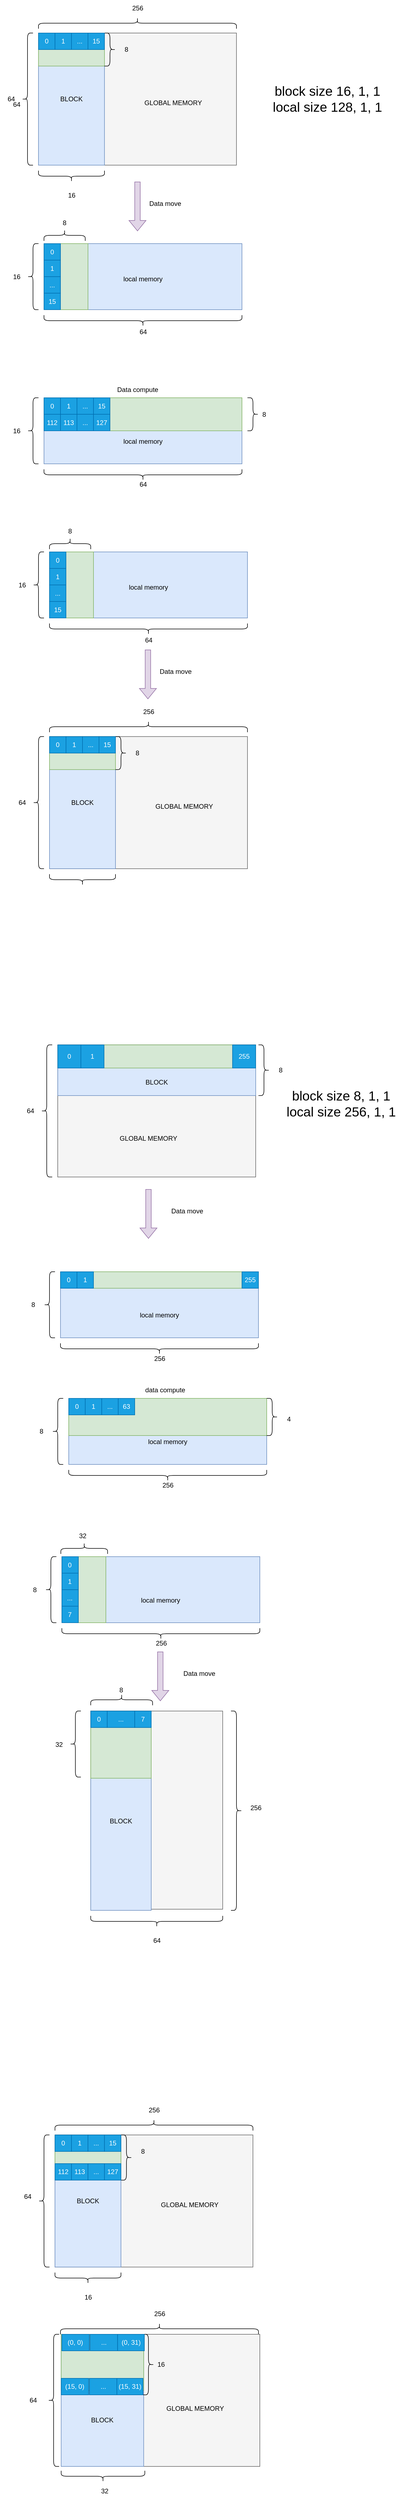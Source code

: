 <mxfile version="20.8.1" type="github">
  <diagram id="Xf12b8SdXyQNb245szq8" name="第 1 页">
    <mxGraphModel dx="1434" dy="756" grid="1" gridSize="10" guides="1" tooltips="1" connect="1" arrows="1" fold="1" page="1" pageScale="1" pageWidth="827" pageHeight="1169" math="0" shadow="0">
      <root>
        <mxCell id="0" />
        <mxCell id="1" parent="0" />
        <mxCell id="jtQzRMaDftlGJO5F2BXJ-44" value="" style="shape=curlyBracket;whiteSpace=wrap;html=1;rounded=1;labelPosition=left;verticalLabelPosition=middle;align=right;verticalAlign=middle;" parent="1" vertex="1">
          <mxGeometry x="50" y="80" width="20" height="240" as="geometry" />
        </mxCell>
        <mxCell id="jtQzRMaDftlGJO5F2BXJ-45" value="64" style="text;html=1;align=center;verticalAlign=middle;resizable=0;points=[];autosize=1;strokeColor=none;fillColor=none;" parent="1" vertex="1">
          <mxGeometry x="10" y="185" width="40" height="30" as="geometry" />
        </mxCell>
        <mxCell id="jtQzRMaDftlGJO5F2BXJ-46" value="" style="shape=curlyBracket;whiteSpace=wrap;html=1;rounded=1;flipH=1;labelPosition=right;verticalLabelPosition=middle;align=left;verticalAlign=middle;rotation=-90;" parent="1" vertex="1">
          <mxGeometry x="249.98" y="-117.91" width="20" height="360" as="geometry" />
        </mxCell>
        <mxCell id="jtQzRMaDftlGJO5F2BXJ-47" value="256" style="text;html=1;align=center;verticalAlign=middle;resizable=0;points=[];autosize=1;strokeColor=none;fillColor=none;" parent="1" vertex="1">
          <mxGeometry x="239.98" y="20" width="40" height="30" as="geometry" />
        </mxCell>
        <mxCell id="jtQzRMaDftlGJO5F2BXJ-48" value="" style="rounded=0;whiteSpace=wrap;html=1;fillStyle=auto;fillColor=#f5f5f5;fontColor=#333333;strokeColor=#666666;" parent="1" vertex="1">
          <mxGeometry x="79.98" y="80" width="360" height="240" as="geometry" />
        </mxCell>
        <mxCell id="jtQzRMaDftlGJO5F2BXJ-50" value="BLOCK" style="rounded=0;whiteSpace=wrap;html=1;fillStyle=auto;fillColor=#dae8fc;strokeColor=#6c8ebf;" parent="1" vertex="1">
          <mxGeometry x="79.98" y="80" width="120" height="240" as="geometry" />
        </mxCell>
        <mxCell id="jtQzRMaDftlGJO5F2BXJ-51" value="" style="shape=curlyBracket;whiteSpace=wrap;html=1;rounded=1;labelPosition=left;verticalLabelPosition=middle;align=right;verticalAlign=middle;fillStyle=auto;rotation=-90;" parent="1" vertex="1">
          <mxGeometry x="129.98" y="280" width="20" height="120" as="geometry" />
        </mxCell>
        <mxCell id="jtQzRMaDftlGJO5F2BXJ-52" value="16" style="text;html=1;align=center;verticalAlign=middle;resizable=0;points=[];autosize=1;strokeColor=none;fillColor=none;fillStyle=auto;" parent="1" vertex="1">
          <mxGeometry x="119.98" y="360" width="40" height="30" as="geometry" />
        </mxCell>
        <mxCell id="jtQzRMaDftlGJO5F2BXJ-53" value="" style="rounded=0;whiteSpace=wrap;html=1;fillStyle=auto;fillColor=#d5e8d4;strokeColor=#82b366;" parent="1" vertex="1">
          <mxGeometry x="79.98" y="80" width="120" height="60" as="geometry" />
        </mxCell>
        <mxCell id="jtQzRMaDftlGJO5F2BXJ-54" value="" style="shape=curlyBracket;whiteSpace=wrap;html=1;rounded=1;flipH=1;labelPosition=right;verticalLabelPosition=middle;align=left;verticalAlign=middle;fillStyle=auto;" parent="1" vertex="1">
          <mxGeometry x="199.98" y="80" width="20" height="60" as="geometry" />
        </mxCell>
        <mxCell id="jtQzRMaDftlGJO5F2BXJ-124" value="0" style="rounded=0;whiteSpace=wrap;html=1;fillStyle=auto;fillColor=#1ba1e2;fontColor=#ffffff;strokeColor=#006EAF;" parent="1" vertex="1">
          <mxGeometry x="79.98" y="80" width="30" height="30" as="geometry" />
        </mxCell>
        <mxCell id="jtQzRMaDftlGJO5F2BXJ-125" value="1" style="rounded=0;whiteSpace=wrap;html=1;fillStyle=auto;fillColor=#1ba1e2;fontColor=#ffffff;strokeColor=#006EAF;" parent="1" vertex="1">
          <mxGeometry x="109.98" y="80" width="30" height="30" as="geometry" />
        </mxCell>
        <mxCell id="jtQzRMaDftlGJO5F2BXJ-126" value="..." style="rounded=0;whiteSpace=wrap;html=1;fillStyle=auto;fillColor=#1ba1e2;fontColor=#ffffff;strokeColor=#006EAF;" parent="1" vertex="1">
          <mxGeometry x="139.98" y="80" width="30" height="30" as="geometry" />
        </mxCell>
        <mxCell id="jtQzRMaDftlGJO5F2BXJ-127" value="15" style="rounded=0;whiteSpace=wrap;html=1;fillStyle=auto;fillColor=#1ba1e2;fontColor=#ffffff;strokeColor=#006EAF;" parent="1" vertex="1">
          <mxGeometry x="169.98" y="80" width="30" height="30" as="geometry" />
        </mxCell>
        <mxCell id="jtQzRMaDftlGJO5F2BXJ-128" value="8" style="text;html=1;strokeColor=none;fillColor=none;align=center;verticalAlign=middle;whiteSpace=wrap;rounded=0;fillStyle=auto;" parent="1" vertex="1">
          <mxGeometry x="209.98" y="95" width="60" height="30" as="geometry" />
        </mxCell>
        <mxCell id="jtQzRMaDftlGJO5F2BXJ-130" value="GLOBAL MEMORY" style="text;html=1;strokeColor=none;fillColor=none;align=center;verticalAlign=middle;whiteSpace=wrap;rounded=0;fillStyle=auto;" parent="1" vertex="1">
          <mxGeometry x="269.98" y="172.09" width="110" height="70" as="geometry" />
        </mxCell>
        <mxCell id="jtQzRMaDftlGJO5F2BXJ-131" value="&lt;font style=&quot;font-size: 24px;&quot;&gt;block size 16, 1, 1&lt;br&gt;local size 128, 1, 1&lt;/font&gt;" style="text;html=1;align=center;verticalAlign=middle;resizable=0;points=[];autosize=1;strokeColor=none;fillColor=none;" parent="1" vertex="1">
          <mxGeometry x="495" y="165" width="220" height="70" as="geometry" />
        </mxCell>
        <mxCell id="jtQzRMaDftlGJO5F2BXJ-132" value="&lt;font style=&quot;font-size: 12px;&quot;&gt;local memory&lt;/font&gt;" style="rounded=0;whiteSpace=wrap;html=1;fillStyle=auto;fontSize=24;fillColor=#dae8fc;strokeColor=#6c8ebf;" parent="1" vertex="1">
          <mxGeometry x="89.98" y="462.5" width="360.02" height="120" as="geometry" />
        </mxCell>
        <mxCell id="jtQzRMaDftlGJO5F2BXJ-133" value="" style="shape=curlyBracket;whiteSpace=wrap;html=1;rounded=1;labelPosition=left;verticalLabelPosition=middle;align=right;verticalAlign=middle;rotation=-90;" parent="1" vertex="1">
          <mxGeometry x="259.98" y="422.5" width="20" height="360" as="geometry" />
        </mxCell>
        <mxCell id="jtQzRMaDftlGJO5F2BXJ-134" value="64" style="text;html=1;align=center;verticalAlign=middle;resizable=0;points=[];autosize=1;strokeColor=none;fillColor=none;fontSize=12;" parent="1" vertex="1">
          <mxGeometry x="250" y="607.5" width="40" height="30" as="geometry" />
        </mxCell>
        <mxCell id="jtQzRMaDftlGJO5F2BXJ-135" value="" style="shape=curlyBracket;whiteSpace=wrap;html=1;rounded=1;labelPosition=left;verticalLabelPosition=middle;align=right;verticalAlign=middle;fillStyle=auto;fontSize=12;" parent="1" vertex="1">
          <mxGeometry x="60" y="462.5" width="20" height="120" as="geometry" />
        </mxCell>
        <mxCell id="jtQzRMaDftlGJO5F2BXJ-136" value="16" style="text;html=1;align=center;verticalAlign=middle;resizable=0;points=[];autosize=1;strokeColor=none;fillColor=none;fontSize=12;" parent="1" vertex="1">
          <mxGeometry x="20" y="507.5" width="40" height="30" as="geometry" />
        </mxCell>
        <mxCell id="jtQzRMaDftlGJO5F2BXJ-138" value="" style="rounded=0;whiteSpace=wrap;html=1;fillStyle=auto;fontSize=12;fillColor=#d5e8d4;strokeColor=#82b366;" parent="1" vertex="1">
          <mxGeometry x="89.98" y="462.5" width="80.02" height="120" as="geometry" />
        </mxCell>
        <mxCell id="jtQzRMaDftlGJO5F2BXJ-139" value="" style="shape=curlyBracket;whiteSpace=wrap;html=1;rounded=1;flipH=1;labelPosition=right;verticalLabelPosition=middle;align=left;verticalAlign=middle;fillStyle=auto;fontSize=12;rotation=-90;" parent="1" vertex="1">
          <mxGeometry x="117.48" y="410" width="20" height="75" as="geometry" />
        </mxCell>
        <mxCell id="jtQzRMaDftlGJO5F2BXJ-140" value="8" style="text;html=1;align=center;verticalAlign=middle;resizable=0;points=[];autosize=1;strokeColor=none;fillColor=none;fontSize=12;" parent="1" vertex="1">
          <mxGeometry x="112.48" y="410" width="30" height="30" as="geometry" />
        </mxCell>
        <mxCell id="jtQzRMaDftlGJO5F2BXJ-141" value="" style="shape=flexArrow;endArrow=classic;html=1;rounded=0;fontSize=12;fillColor=#e1d5e7;strokeColor=#9673a6;" parent="1" edge="1">
          <mxGeometry width="50" height="50" relative="1" as="geometry">
            <mxPoint x="260" y="350" as="sourcePoint" />
            <mxPoint x="260" y="440" as="targetPoint" />
          </mxGeometry>
        </mxCell>
        <mxCell id="jtQzRMaDftlGJO5F2BXJ-142" value="Data move" style="edgeLabel;html=1;align=center;verticalAlign=middle;resizable=0;points=[];fontSize=12;" parent="jtQzRMaDftlGJO5F2BXJ-141" vertex="1" connectable="0">
          <mxGeometry x="-0.407" y="-1" relative="1" as="geometry">
            <mxPoint x="51" y="13" as="offset" />
          </mxGeometry>
        </mxCell>
        <mxCell id="jtQzRMaDftlGJO5F2BXJ-143" value="0" style="rounded=0;whiteSpace=wrap;html=1;fillStyle=auto;fillColor=#1ba1e2;fontColor=#ffffff;strokeColor=#006EAF;" parent="1" vertex="1">
          <mxGeometry x="89.98" y="462.5" width="30" height="30" as="geometry" />
        </mxCell>
        <mxCell id="jtQzRMaDftlGJO5F2BXJ-144" value="1" style="rounded=0;whiteSpace=wrap;html=1;fillStyle=auto;fillColor=#1ba1e2;fontColor=#ffffff;strokeColor=#006EAF;" parent="1" vertex="1">
          <mxGeometry x="89.98" y="492.5" width="30" height="30" as="geometry" />
        </mxCell>
        <mxCell id="jtQzRMaDftlGJO5F2BXJ-145" value="..." style="rounded=0;whiteSpace=wrap;html=1;fillStyle=auto;fillColor=#1ba1e2;fontColor=#ffffff;strokeColor=#006EAF;" parent="1" vertex="1">
          <mxGeometry x="89.98" y="522.5" width="30" height="30" as="geometry" />
        </mxCell>
        <mxCell id="jtQzRMaDftlGJO5F2BXJ-146" value="15" style="rounded=0;whiteSpace=wrap;html=1;fillStyle=auto;fillColor=#1ba1e2;fontColor=#ffffff;strokeColor=#006EAF;" parent="1" vertex="1">
          <mxGeometry x="89.98" y="552.5" width="30" height="30" as="geometry" />
        </mxCell>
        <mxCell id="jtQzRMaDftlGJO5F2BXJ-149" value="&lt;font style=&quot;font-size: 12px;&quot;&gt;&lt;br&gt;local memory&lt;/font&gt;" style="rounded=0;whiteSpace=wrap;html=1;fillStyle=auto;fontSize=24;fillColor=#dae8fc;strokeColor=#6c8ebf;" parent="1" vertex="1">
          <mxGeometry x="89.98" y="742.5" width="360.02" height="120" as="geometry" />
        </mxCell>
        <mxCell id="jtQzRMaDftlGJO5F2BXJ-150" value="" style="shape=curlyBracket;whiteSpace=wrap;html=1;rounded=1;labelPosition=left;verticalLabelPosition=middle;align=right;verticalAlign=middle;rotation=-90;" parent="1" vertex="1">
          <mxGeometry x="259.98" y="702.5" width="20" height="360" as="geometry" />
        </mxCell>
        <mxCell id="jtQzRMaDftlGJO5F2BXJ-151" value="" style="shape=curlyBracket;whiteSpace=wrap;html=1;rounded=1;labelPosition=left;verticalLabelPosition=middle;align=right;verticalAlign=middle;fillStyle=auto;fontSize=12;" parent="1" vertex="1">
          <mxGeometry x="60" y="742.5" width="20" height="120" as="geometry" />
        </mxCell>
        <mxCell id="jtQzRMaDftlGJO5F2BXJ-152" value="16" style="text;html=1;align=center;verticalAlign=middle;resizable=0;points=[];autosize=1;strokeColor=none;fillColor=none;fontSize=12;" parent="1" vertex="1">
          <mxGeometry x="20" y="787.5" width="40" height="30" as="geometry" />
        </mxCell>
        <mxCell id="jtQzRMaDftlGJO5F2BXJ-161" value="" style="rounded=0;whiteSpace=wrap;html=1;fillStyle=auto;fontSize=12;fillColor=#d5e8d4;strokeColor=#82b366;" parent="1" vertex="1">
          <mxGeometry x="89.98" y="742.5" width="360.02" height="60" as="geometry" />
        </mxCell>
        <mxCell id="jtQzRMaDftlGJO5F2BXJ-162" value="" style="shape=curlyBracket;whiteSpace=wrap;html=1;rounded=1;flipH=1;labelPosition=right;verticalLabelPosition=middle;align=left;verticalAlign=middle;fillStyle=auto;fontSize=12;size=0.5;" parent="1" vertex="1">
          <mxGeometry x="460" y="742.5" width="20" height="60" as="geometry" />
        </mxCell>
        <mxCell id="jtQzRMaDftlGJO5F2BXJ-164" value="8" style="text;html=1;align=center;verticalAlign=middle;resizable=0;points=[];autosize=1;strokeColor=none;fillColor=none;fontSize=12;" parent="1" vertex="1">
          <mxGeometry x="475" y="757.5" width="30" height="30" as="geometry" />
        </mxCell>
        <mxCell id="jtQzRMaDftlGJO5F2BXJ-165" value="64" style="text;html=1;align=center;verticalAlign=middle;resizable=0;points=[];autosize=1;strokeColor=none;fillColor=none;fontSize=12;" parent="1" vertex="1">
          <mxGeometry x="250" y="885" width="40" height="30" as="geometry" />
        </mxCell>
        <mxCell id="jtQzRMaDftlGJO5F2BXJ-166" value="0" style="rounded=0;whiteSpace=wrap;html=1;fillStyle=auto;fillColor=#1ba1e2;fontColor=#ffffff;strokeColor=#006EAF;" parent="1" vertex="1">
          <mxGeometry x="89.98" y="742.5" width="30" height="30" as="geometry" />
        </mxCell>
        <mxCell id="jtQzRMaDftlGJO5F2BXJ-167" value="1" style="rounded=0;whiteSpace=wrap;html=1;fillStyle=auto;fillColor=#1ba1e2;fontColor=#ffffff;strokeColor=#006EAF;" parent="1" vertex="1">
          <mxGeometry x="119.98" y="742.5" width="30" height="30" as="geometry" />
        </mxCell>
        <mxCell id="jtQzRMaDftlGJO5F2BXJ-168" value="..." style="rounded=0;whiteSpace=wrap;html=1;fillStyle=auto;fillColor=#1ba1e2;fontColor=#ffffff;strokeColor=#006EAF;" parent="1" vertex="1">
          <mxGeometry x="149.98" y="742.5" width="30" height="30" as="geometry" />
        </mxCell>
        <mxCell id="jtQzRMaDftlGJO5F2BXJ-169" value="15" style="rounded=0;whiteSpace=wrap;html=1;fillStyle=auto;fillColor=#1ba1e2;fontColor=#ffffff;strokeColor=#006EAF;" parent="1" vertex="1">
          <mxGeometry x="179.98" y="742.5" width="30" height="30" as="geometry" />
        </mxCell>
        <mxCell id="jtQzRMaDftlGJO5F2BXJ-170" value="112" style="rounded=0;whiteSpace=wrap;html=1;fillStyle=auto;fillColor=#1ba1e2;fontColor=#ffffff;strokeColor=#006EAF;" parent="1" vertex="1">
          <mxGeometry x="89.98" y="772.5" width="30" height="30" as="geometry" />
        </mxCell>
        <mxCell id="jtQzRMaDftlGJO5F2BXJ-171" value="113" style="rounded=0;whiteSpace=wrap;html=1;fillStyle=auto;fillColor=#1ba1e2;fontColor=#ffffff;strokeColor=#006EAF;" parent="1" vertex="1">
          <mxGeometry x="119.98" y="772.5" width="30" height="30" as="geometry" />
        </mxCell>
        <mxCell id="jtQzRMaDftlGJO5F2BXJ-172" value="..." style="rounded=0;whiteSpace=wrap;html=1;fillStyle=auto;fillColor=#1ba1e2;fontColor=#ffffff;strokeColor=#006EAF;" parent="1" vertex="1">
          <mxGeometry x="149.98" y="772.5" width="30" height="30" as="geometry" />
        </mxCell>
        <mxCell id="jtQzRMaDftlGJO5F2BXJ-173" value="127" style="rounded=0;whiteSpace=wrap;html=1;fillStyle=auto;fillColor=#1ba1e2;fontColor=#ffffff;strokeColor=#006EAF;" parent="1" vertex="1">
          <mxGeometry x="179.98" y="772.5" width="30" height="30" as="geometry" />
        </mxCell>
        <mxCell id="jtQzRMaDftlGJO5F2BXJ-175" value="&lt;font style=&quot;font-size: 12px;&quot;&gt;local memory&lt;/font&gt;" style="rounded=0;whiteSpace=wrap;html=1;fillStyle=auto;fontSize=24;fillColor=#dae8fc;strokeColor=#6c8ebf;" parent="1" vertex="1">
          <mxGeometry x="99.98" y="1022.5" width="360.02" height="120" as="geometry" />
        </mxCell>
        <mxCell id="jtQzRMaDftlGJO5F2BXJ-176" value="" style="shape=curlyBracket;whiteSpace=wrap;html=1;rounded=1;labelPosition=left;verticalLabelPosition=middle;align=right;verticalAlign=middle;rotation=-90;" parent="1" vertex="1">
          <mxGeometry x="269.98" y="982.5" width="20" height="360" as="geometry" />
        </mxCell>
        <mxCell id="jtQzRMaDftlGJO5F2BXJ-177" value="64" style="text;html=1;align=center;verticalAlign=middle;resizable=0;points=[];autosize=1;strokeColor=none;fillColor=none;fontSize=12;" parent="1" vertex="1">
          <mxGeometry x="260" y="1167.5" width="40" height="30" as="geometry" />
        </mxCell>
        <mxCell id="jtQzRMaDftlGJO5F2BXJ-178" value="" style="shape=curlyBracket;whiteSpace=wrap;html=1;rounded=1;labelPosition=left;verticalLabelPosition=middle;align=right;verticalAlign=middle;fillStyle=auto;fontSize=12;" parent="1" vertex="1">
          <mxGeometry x="70" y="1022.5" width="20" height="120" as="geometry" />
        </mxCell>
        <mxCell id="jtQzRMaDftlGJO5F2BXJ-179" value="16" style="text;html=1;align=center;verticalAlign=middle;resizable=0;points=[];autosize=1;strokeColor=none;fillColor=none;fontSize=12;" parent="1" vertex="1">
          <mxGeometry x="30" y="1067.5" width="40" height="30" as="geometry" />
        </mxCell>
        <mxCell id="jtQzRMaDftlGJO5F2BXJ-180" value="" style="rounded=0;whiteSpace=wrap;html=1;fillStyle=auto;fontSize=12;fillColor=#d5e8d4;strokeColor=#82b366;" parent="1" vertex="1">
          <mxGeometry x="99.98" y="1022.5" width="80.02" height="120" as="geometry" />
        </mxCell>
        <mxCell id="jtQzRMaDftlGJO5F2BXJ-181" value="" style="shape=curlyBracket;whiteSpace=wrap;html=1;rounded=1;flipH=1;labelPosition=right;verticalLabelPosition=middle;align=left;verticalAlign=middle;fillStyle=auto;fontSize=12;rotation=-90;" parent="1" vertex="1">
          <mxGeometry x="127.48" y="970" width="20" height="75" as="geometry" />
        </mxCell>
        <mxCell id="jtQzRMaDftlGJO5F2BXJ-182" value="0" style="rounded=0;whiteSpace=wrap;html=1;fillStyle=auto;fillColor=#1ba1e2;fontColor=#ffffff;strokeColor=#006EAF;" parent="1" vertex="1">
          <mxGeometry x="99.98" y="1022.5" width="30" height="30" as="geometry" />
        </mxCell>
        <mxCell id="jtQzRMaDftlGJO5F2BXJ-183" value="1" style="rounded=0;whiteSpace=wrap;html=1;fillStyle=auto;fillColor=#1ba1e2;fontColor=#ffffff;strokeColor=#006EAF;" parent="1" vertex="1">
          <mxGeometry x="99.98" y="1052.5" width="30" height="30" as="geometry" />
        </mxCell>
        <mxCell id="jtQzRMaDftlGJO5F2BXJ-184" value="..." style="rounded=0;whiteSpace=wrap;html=1;fillStyle=auto;fillColor=#1ba1e2;fontColor=#ffffff;strokeColor=#006EAF;" parent="1" vertex="1">
          <mxGeometry x="99.98" y="1082.5" width="30" height="30" as="geometry" />
        </mxCell>
        <mxCell id="jtQzRMaDftlGJO5F2BXJ-185" value="15" style="rounded=0;whiteSpace=wrap;html=1;fillStyle=auto;fillColor=#1ba1e2;fontColor=#ffffff;strokeColor=#006EAF;" parent="1" vertex="1">
          <mxGeometry x="99.98" y="1112.5" width="30" height="30" as="geometry" />
        </mxCell>
        <mxCell id="jtQzRMaDftlGJO5F2BXJ-186" value="8" style="text;html=1;align=center;verticalAlign=middle;resizable=0;points=[];autosize=1;strokeColor=none;fillColor=none;fontSize=12;" parent="1" vertex="1">
          <mxGeometry x="122.48" y="970" width="30" height="30" as="geometry" />
        </mxCell>
        <mxCell id="jtQzRMaDftlGJO5F2BXJ-187" value="&lt;span style=&quot;background-color: rgb(255, 255, 255);&quot;&gt;Data compute&lt;/span&gt;" style="text;html=1;align=center;verticalAlign=middle;resizable=0;points=[];autosize=1;strokeColor=none;fillColor=none;fontSize=12;" parent="1" vertex="1">
          <mxGeometry x="209.96" y="712.5" width="100" height="30" as="geometry" />
        </mxCell>
        <mxCell id="jtQzRMaDftlGJO5F2BXJ-188" value="" style="shape=curlyBracket;whiteSpace=wrap;html=1;rounded=1;labelPosition=left;verticalLabelPosition=middle;align=right;verticalAlign=middle;" parent="1" vertex="1">
          <mxGeometry x="70.02" y="1357.91" width="20" height="240" as="geometry" />
        </mxCell>
        <mxCell id="jtQzRMaDftlGJO5F2BXJ-189" value="64" style="text;html=1;align=center;verticalAlign=middle;resizable=0;points=[];autosize=1;strokeColor=none;fillColor=none;" parent="1" vertex="1">
          <mxGeometry x="30.02" y="1462.91" width="40" height="30" as="geometry" />
        </mxCell>
        <mxCell id="jtQzRMaDftlGJO5F2BXJ-190" value="" style="shape=curlyBracket;whiteSpace=wrap;html=1;rounded=1;flipH=1;labelPosition=right;verticalLabelPosition=middle;align=left;verticalAlign=middle;rotation=-90;" parent="1" vertex="1">
          <mxGeometry x="270" y="1160" width="20" height="360" as="geometry" />
        </mxCell>
        <mxCell id="jtQzRMaDftlGJO5F2BXJ-191" value="256" style="text;html=1;align=center;verticalAlign=middle;resizable=0;points=[];autosize=1;strokeColor=none;fillColor=none;" parent="1" vertex="1">
          <mxGeometry x="260" y="1297.91" width="40" height="30" as="geometry" />
        </mxCell>
        <mxCell id="jtQzRMaDftlGJO5F2BXJ-192" value="" style="rounded=0;whiteSpace=wrap;html=1;fillStyle=auto;fillColor=#f5f5f5;fontColor=#333333;strokeColor=#666666;" parent="1" vertex="1">
          <mxGeometry x="100" y="1357.91" width="360" height="240" as="geometry" />
        </mxCell>
        <mxCell id="jtQzRMaDftlGJO5F2BXJ-193" value="BLOCK" style="rounded=0;whiteSpace=wrap;html=1;fillStyle=auto;fillColor=#dae8fc;strokeColor=#6c8ebf;" parent="1" vertex="1">
          <mxGeometry x="100" y="1357.91" width="120" height="240" as="geometry" />
        </mxCell>
        <mxCell id="jtQzRMaDftlGJO5F2BXJ-194" value="" style="shape=curlyBracket;whiteSpace=wrap;html=1;rounded=1;labelPosition=left;verticalLabelPosition=middle;align=right;verticalAlign=middle;fillStyle=auto;rotation=-90;" parent="1" vertex="1">
          <mxGeometry x="150" y="1557.91" width="20" height="120" as="geometry" />
        </mxCell>
        <mxCell id="jtQzRMaDftlGJO5F2BXJ-195" value="" style="rounded=0;whiteSpace=wrap;html=1;fillStyle=auto;fillColor=#d5e8d4;strokeColor=#82b366;" parent="1" vertex="1">
          <mxGeometry x="100.0" y="1357.91" width="120" height="60" as="geometry" />
        </mxCell>
        <mxCell id="jtQzRMaDftlGJO5F2BXJ-196" value="" style="shape=curlyBracket;whiteSpace=wrap;html=1;rounded=1;flipH=1;labelPosition=right;verticalLabelPosition=middle;align=left;verticalAlign=middle;fillStyle=auto;" parent="1" vertex="1">
          <mxGeometry x="220" y="1357.91" width="20" height="60" as="geometry" />
        </mxCell>
        <mxCell id="jtQzRMaDftlGJO5F2BXJ-197" value="0" style="rounded=0;whiteSpace=wrap;html=1;fillStyle=auto;fillColor=#1ba1e2;fontColor=#ffffff;strokeColor=#006EAF;" parent="1" vertex="1">
          <mxGeometry x="100.0" y="1357.91" width="30" height="30" as="geometry" />
        </mxCell>
        <mxCell id="jtQzRMaDftlGJO5F2BXJ-198" value="1" style="rounded=0;whiteSpace=wrap;html=1;fillStyle=auto;fillColor=#1ba1e2;fontColor=#ffffff;strokeColor=#006EAF;" parent="1" vertex="1">
          <mxGeometry x="130.0" y="1357.91" width="30" height="30" as="geometry" />
        </mxCell>
        <mxCell id="jtQzRMaDftlGJO5F2BXJ-199" value="..." style="rounded=0;whiteSpace=wrap;html=1;fillStyle=auto;fillColor=#1ba1e2;fontColor=#ffffff;strokeColor=#006EAF;" parent="1" vertex="1">
          <mxGeometry x="160.0" y="1357.91" width="30" height="30" as="geometry" />
        </mxCell>
        <mxCell id="jtQzRMaDftlGJO5F2BXJ-200" value="15" style="rounded=0;whiteSpace=wrap;html=1;fillStyle=auto;fillColor=#1ba1e2;fontColor=#ffffff;strokeColor=#006EAF;" parent="1" vertex="1">
          <mxGeometry x="190.0" y="1357.91" width="30" height="30" as="geometry" />
        </mxCell>
        <mxCell id="jtQzRMaDftlGJO5F2BXJ-201" value="8" style="text;html=1;strokeColor=none;fillColor=none;align=center;verticalAlign=middle;whiteSpace=wrap;rounded=0;fillStyle=auto;" parent="1" vertex="1">
          <mxGeometry x="230" y="1372.91" width="60" height="30" as="geometry" />
        </mxCell>
        <mxCell id="jtQzRMaDftlGJO5F2BXJ-202" value="GLOBAL MEMORY" style="text;html=1;strokeColor=none;fillColor=none;align=center;verticalAlign=middle;whiteSpace=wrap;rounded=0;fillStyle=auto;" parent="1" vertex="1">
          <mxGeometry x="290" y="1450" width="110" height="70" as="geometry" />
        </mxCell>
        <mxCell id="jtQzRMaDftlGJO5F2BXJ-203" value="" style="shape=flexArrow;endArrow=classic;html=1;rounded=0;fontSize=12;fillColor=#e1d5e7;strokeColor=#9673a6;" parent="1" edge="1">
          <mxGeometry width="50" height="50" relative="1" as="geometry">
            <mxPoint x="278.98" y="1200" as="sourcePoint" />
            <mxPoint x="278.98" y="1290" as="targetPoint" />
          </mxGeometry>
        </mxCell>
        <mxCell id="jtQzRMaDftlGJO5F2BXJ-204" value="Data move" style="edgeLabel;html=1;align=center;verticalAlign=middle;resizable=0;points=[];fontSize=12;" parent="jtQzRMaDftlGJO5F2BXJ-203" vertex="1" connectable="0">
          <mxGeometry x="-0.407" y="-1" relative="1" as="geometry">
            <mxPoint x="51" y="13" as="offset" />
          </mxGeometry>
        </mxCell>
        <mxCell id="jtQzRMaDftlGJO5F2BXJ-205" value="" style="shape=curlyBracket;whiteSpace=wrap;html=1;rounded=1;labelPosition=left;verticalLabelPosition=middle;align=right;verticalAlign=middle;" parent="1" vertex="1">
          <mxGeometry x="84.97" y="1917.91" width="20" height="240" as="geometry" />
        </mxCell>
        <mxCell id="jtQzRMaDftlGJO5F2BXJ-206" value="64" style="text;html=1;align=center;verticalAlign=middle;resizable=0;points=[];autosize=1;strokeColor=none;fillColor=none;" parent="1" vertex="1">
          <mxGeometry x="44.97" y="2022.91" width="40" height="30" as="geometry" />
        </mxCell>
        <mxCell id="jtQzRMaDftlGJO5F2BXJ-208" value="" style="rounded=0;whiteSpace=wrap;html=1;fillStyle=auto;fillColor=#f5f5f5;fontColor=#333333;strokeColor=#666666;" parent="1" vertex="1">
          <mxGeometry x="114.95" y="1917.91" width="360" height="240" as="geometry" />
        </mxCell>
        <mxCell id="jtQzRMaDftlGJO5F2BXJ-212" value="" style="shape=curlyBracket;whiteSpace=wrap;html=1;rounded=1;flipH=1;labelPosition=right;verticalLabelPosition=middle;align=left;verticalAlign=middle;fillStyle=auto;" parent="1" vertex="1">
          <mxGeometry x="480" y="1917.91" width="20" height="92.09" as="geometry" />
        </mxCell>
        <mxCell id="jtQzRMaDftlGJO5F2BXJ-218" value="GLOBAL MEMORY" style="text;html=1;strokeColor=none;fillColor=none;align=center;verticalAlign=middle;whiteSpace=wrap;rounded=0;fillStyle=auto;" parent="1" vertex="1">
          <mxGeometry x="224.98" y="2052.91" width="110" height="70" as="geometry" />
        </mxCell>
        <mxCell id="jtQzRMaDftlGJO5F2BXJ-224" value="&lt;br&gt;&lt;br&gt;&lt;br&gt;BLOCK" style="rounded=0;whiteSpace=wrap;html=1;fillStyle=auto;fontSize=12;fillColor=#dae8fc;strokeColor=#6c8ebf;" parent="1" vertex="1">
          <mxGeometry x="115" y="1917.91" width="360" height="92.09" as="geometry" />
        </mxCell>
        <mxCell id="jtQzRMaDftlGJO5F2BXJ-211" value="" style="rounded=0;whiteSpace=wrap;html=1;fillStyle=auto;fillColor=#d5e8d4;strokeColor=#82b366;" parent="1" vertex="1">
          <mxGeometry x="114.95" y="1917.91" width="360" height="42.09" as="geometry" />
        </mxCell>
        <mxCell id="jtQzRMaDftlGJO5F2BXJ-225" value="0" style="whiteSpace=wrap;html=1;aspect=fixed;fillStyle=auto;fontSize=12;fillColor=#1ba1e2;strokeColor=#006EAF;fontColor=#ffffff;" parent="1" vertex="1">
          <mxGeometry x="115" y="1917.91" width="42.09" height="42.09" as="geometry" />
        </mxCell>
        <mxCell id="jtQzRMaDftlGJO5F2BXJ-226" value="1" style="whiteSpace=wrap;html=1;aspect=fixed;fillStyle=auto;fontSize=12;fillColor=#1ba1e2;fontColor=#ffffff;strokeColor=#006EAF;" parent="1" vertex="1">
          <mxGeometry x="157.09" y="1917.91" width="42.09" height="42.09" as="geometry" />
        </mxCell>
        <mxCell id="jtQzRMaDftlGJO5F2BXJ-227" value="255" style="whiteSpace=wrap;html=1;aspect=fixed;fillStyle=auto;fontSize=12;fillColor=#1ba1e2;fontColor=#ffffff;strokeColor=#006EAF;" parent="1" vertex="1">
          <mxGeometry x="432.86" y="1917.91" width="42.09" height="42.09" as="geometry" />
        </mxCell>
        <mxCell id="jtQzRMaDftlGJO5F2BXJ-231" value="&lt;font style=&quot;font-size: 24px;&quot;&gt;block size 8, 1, 1&lt;br&gt;local size 256, 1, 1&lt;/font&gt;" style="text;html=1;align=center;verticalAlign=middle;resizable=0;points=[];autosize=1;strokeColor=none;fillColor=none;" parent="1" vertex="1">
          <mxGeometry x="520" y="1990" width="220" height="70" as="geometry" />
        </mxCell>
        <mxCell id="jtQzRMaDftlGJO5F2BXJ-232" value="" style="shape=flexArrow;endArrow=classic;html=1;rounded=0;fontSize=12;fillColor=#e1d5e7;strokeColor=#9673a6;" parent="1" edge="1">
          <mxGeometry x="-0.111" y="220" width="50" height="50" relative="1" as="geometry">
            <mxPoint x="279.98" y="2180" as="sourcePoint" />
            <mxPoint x="279.98" y="2270" as="targetPoint" />
            <mxPoint as="offset" />
          </mxGeometry>
        </mxCell>
        <mxCell id="jtQzRMaDftlGJO5F2BXJ-233" value="Data move" style="edgeLabel;html=1;align=center;verticalAlign=middle;resizable=0;points=[];fontSize=12;" parent="jtQzRMaDftlGJO5F2BXJ-232" vertex="1" connectable="0">
          <mxGeometry x="-0.407" y="-1" relative="1" as="geometry">
            <mxPoint x="71" y="13" as="offset" />
          </mxGeometry>
        </mxCell>
        <mxCell id="jtQzRMaDftlGJO5F2BXJ-234" value="&lt;font style=&quot;font-size: 12px;&quot;&gt;&lt;br&gt;local memory&lt;/font&gt;" style="rounded=0;whiteSpace=wrap;html=1;fillStyle=auto;fontSize=24;fillColor=#dae8fc;strokeColor=#6c8ebf;" parent="1" vertex="1">
          <mxGeometry x="119.98" y="2330" width="360.02" height="120" as="geometry" />
        </mxCell>
        <mxCell id="jtQzRMaDftlGJO5F2BXJ-235" value="" style="shape=curlyBracket;whiteSpace=wrap;html=1;rounded=1;labelPosition=left;verticalLabelPosition=middle;align=right;verticalAlign=middle;rotation=-90;" parent="1" vertex="1">
          <mxGeometry x="289.98" y="2290" width="20" height="360" as="geometry" />
        </mxCell>
        <mxCell id="jtQzRMaDftlGJO5F2BXJ-236" value="" style="shape=curlyBracket;whiteSpace=wrap;html=1;rounded=1;labelPosition=left;verticalLabelPosition=middle;align=right;verticalAlign=middle;fillStyle=auto;fontSize=12;" parent="1" vertex="1">
          <mxGeometry x="90" y="2330" width="20" height="120" as="geometry" />
        </mxCell>
        <mxCell id="jtQzRMaDftlGJO5F2BXJ-237" value="8" style="text;html=1;align=center;verticalAlign=middle;resizable=0;points=[];autosize=1;strokeColor=none;fillColor=none;fontSize=12;" parent="1" vertex="1">
          <mxGeometry x="55" y="2375" width="30" height="30" as="geometry" />
        </mxCell>
        <mxCell id="jtQzRMaDftlGJO5F2BXJ-238" value="" style="rounded=0;whiteSpace=wrap;html=1;fillStyle=auto;fontSize=12;fillColor=#d5e8d4;strokeColor=#82b366;" parent="1" vertex="1">
          <mxGeometry x="119.98" y="2330" width="360.02" height="30" as="geometry" />
        </mxCell>
        <mxCell id="jtQzRMaDftlGJO5F2BXJ-241" value="256" style="text;html=1;align=center;verticalAlign=middle;resizable=0;points=[];autosize=1;strokeColor=none;fillColor=none;fontSize=12;" parent="1" vertex="1">
          <mxGeometry x="280" y="2472.5" width="40" height="30" as="geometry" />
        </mxCell>
        <mxCell id="jtQzRMaDftlGJO5F2BXJ-242" value="0" style="rounded=0;whiteSpace=wrap;html=1;fillStyle=auto;fillColor=#1ba1e2;fontColor=#ffffff;strokeColor=#006EAF;" parent="1" vertex="1">
          <mxGeometry x="119.98" y="2330" width="30" height="30" as="geometry" />
        </mxCell>
        <mxCell id="jtQzRMaDftlGJO5F2BXJ-243" value="1" style="rounded=0;whiteSpace=wrap;html=1;fillStyle=auto;fillColor=#1ba1e2;fontColor=#ffffff;strokeColor=#006EAF;" parent="1" vertex="1">
          <mxGeometry x="149.98" y="2330" width="30" height="30" as="geometry" />
        </mxCell>
        <mxCell id="jtQzRMaDftlGJO5F2BXJ-251" value="255" style="rounded=0;whiteSpace=wrap;html=1;fillStyle=auto;fillColor=#1ba1e2;fontColor=#ffffff;strokeColor=#006EAF;" parent="1" vertex="1">
          <mxGeometry x="450" y="2330" width="30" height="30" as="geometry" />
        </mxCell>
        <mxCell id="jtQzRMaDftlGJO5F2BXJ-252" value="&lt;font style=&quot;font-size: 12px;&quot;&gt;&lt;br&gt;local memory&lt;/font&gt;" style="rounded=0;whiteSpace=wrap;html=1;fillStyle=auto;fontSize=24;fillColor=#dae8fc;strokeColor=#6c8ebf;" parent="1" vertex="1">
          <mxGeometry x="134.98" y="2560" width="360.02" height="120" as="geometry" />
        </mxCell>
        <mxCell id="jtQzRMaDftlGJO5F2BXJ-253" value="" style="shape=curlyBracket;whiteSpace=wrap;html=1;rounded=1;labelPosition=left;verticalLabelPosition=middle;align=right;verticalAlign=middle;rotation=-90;" parent="1" vertex="1">
          <mxGeometry x="304.98" y="2520" width="20" height="360" as="geometry" />
        </mxCell>
        <mxCell id="jtQzRMaDftlGJO5F2BXJ-254" value="" style="shape=curlyBracket;whiteSpace=wrap;html=1;rounded=1;labelPosition=left;verticalLabelPosition=middle;align=right;verticalAlign=middle;fillStyle=auto;fontSize=12;" parent="1" vertex="1">
          <mxGeometry x="105" y="2560" width="20" height="120" as="geometry" />
        </mxCell>
        <mxCell id="jtQzRMaDftlGJO5F2BXJ-255" value="8" style="text;html=1;align=center;verticalAlign=middle;resizable=0;points=[];autosize=1;strokeColor=none;fillColor=none;fontSize=12;" parent="1" vertex="1">
          <mxGeometry x="70" y="2605" width="30" height="30" as="geometry" />
        </mxCell>
        <mxCell id="jtQzRMaDftlGJO5F2BXJ-256" value="" style="rounded=0;whiteSpace=wrap;html=1;fillStyle=auto;fontSize=12;fillColor=#d5e8d4;strokeColor=#82b366;" parent="1" vertex="1">
          <mxGeometry x="134.98" y="2560" width="360.02" height="67.5" as="geometry" />
        </mxCell>
        <mxCell id="jtQzRMaDftlGJO5F2BXJ-257" value="256" style="text;html=1;align=center;verticalAlign=middle;resizable=0;points=[];autosize=1;strokeColor=none;fillColor=none;fontSize=12;" parent="1" vertex="1">
          <mxGeometry x="295" y="2702.5" width="40" height="30" as="geometry" />
        </mxCell>
        <mxCell id="jtQzRMaDftlGJO5F2BXJ-258" value="0" style="rounded=0;whiteSpace=wrap;html=1;fillStyle=auto;fillColor=#1ba1e2;fontColor=#ffffff;strokeColor=#006EAF;" parent="1" vertex="1">
          <mxGeometry x="134.98" y="2560" width="30" height="30" as="geometry" />
        </mxCell>
        <mxCell id="jtQzRMaDftlGJO5F2BXJ-259" value="1" style="rounded=0;whiteSpace=wrap;html=1;fillStyle=auto;fillColor=#1ba1e2;fontColor=#ffffff;strokeColor=#006EAF;" parent="1" vertex="1">
          <mxGeometry x="164.98" y="2560" width="30" height="30" as="geometry" />
        </mxCell>
        <mxCell id="jtQzRMaDftlGJO5F2BXJ-261" value="..." style="rounded=0;whiteSpace=wrap;html=1;fillStyle=auto;fillColor=#1ba1e2;fontColor=#ffffff;strokeColor=#006EAF;" parent="1" vertex="1">
          <mxGeometry x="194.98" y="2560" width="30" height="30" as="geometry" />
        </mxCell>
        <mxCell id="jtQzRMaDftlGJO5F2BXJ-262" value="63" style="rounded=0;whiteSpace=wrap;html=1;fillStyle=auto;fillColor=#1ba1e2;fontColor=#ffffff;strokeColor=#006EAF;" parent="1" vertex="1">
          <mxGeometry x="224.98" y="2560" width="30" height="30" as="geometry" />
        </mxCell>
        <mxCell id="jtQzRMaDftlGJO5F2BXJ-264" value="" style="shape=curlyBracket;whiteSpace=wrap;html=1;rounded=1;flipH=1;labelPosition=right;verticalLabelPosition=middle;align=left;verticalAlign=middle;fillStyle=auto;" parent="1" vertex="1">
          <mxGeometry x="495" y="2560" width="20" height="67.5" as="geometry" />
        </mxCell>
        <mxCell id="jtQzRMaDftlGJO5F2BXJ-266" value="8" style="text;html=1;align=center;verticalAlign=middle;resizable=0;points=[];autosize=1;strokeColor=none;fillColor=none;fontSize=12;" parent="1" vertex="1">
          <mxGeometry x="505" y="1948.95" width="30" height="30" as="geometry" />
        </mxCell>
        <mxCell id="jtQzRMaDftlGJO5F2BXJ-268" value="4" style="text;html=1;align=center;verticalAlign=middle;resizable=0;points=[];autosize=1;strokeColor=none;fillColor=none;fontSize=12;" parent="1" vertex="1">
          <mxGeometry x="520" y="2582.5" width="30" height="30" as="geometry" />
        </mxCell>
        <mxCell id="jtQzRMaDftlGJO5F2BXJ-269" value="data compute" style="text;html=1;align=center;verticalAlign=middle;resizable=0;points=[];autosize=1;strokeColor=none;fillColor=none;fontSize=12;" parent="1" vertex="1">
          <mxGeometry x="259.98" y="2530" width="100" height="30" as="geometry" />
        </mxCell>
        <mxCell id="jtQzRMaDftlGJO5F2BXJ-270" value="&lt;font style=&quot;font-size: 12px;&quot;&gt;&lt;br&gt;local memory&lt;/font&gt;" style="rounded=0;whiteSpace=wrap;html=1;fillStyle=auto;fontSize=24;fillColor=#dae8fc;strokeColor=#6c8ebf;" parent="1" vertex="1">
          <mxGeometry x="122.48" y="2847.5" width="360.02" height="120" as="geometry" />
        </mxCell>
        <mxCell id="jtQzRMaDftlGJO5F2BXJ-271" value="" style="shape=curlyBracket;whiteSpace=wrap;html=1;rounded=1;labelPosition=left;verticalLabelPosition=middle;align=right;verticalAlign=middle;rotation=-90;" parent="1" vertex="1">
          <mxGeometry x="292.48" y="2807.5" width="20" height="360" as="geometry" />
        </mxCell>
        <mxCell id="jtQzRMaDftlGJO5F2BXJ-272" value="" style="shape=curlyBracket;whiteSpace=wrap;html=1;rounded=1;labelPosition=left;verticalLabelPosition=middle;align=right;verticalAlign=middle;fillStyle=auto;fontSize=12;" parent="1" vertex="1">
          <mxGeometry x="92.5" y="2847.5" width="20" height="120" as="geometry" />
        </mxCell>
        <mxCell id="jtQzRMaDftlGJO5F2BXJ-273" value="8" style="text;html=1;align=center;verticalAlign=middle;resizable=0;points=[];autosize=1;strokeColor=none;fillColor=none;fontSize=12;" parent="1" vertex="1">
          <mxGeometry x="57.5" y="2892.5" width="30" height="30" as="geometry" />
        </mxCell>
        <mxCell id="jtQzRMaDftlGJO5F2BXJ-275" value="256" style="text;html=1;align=center;verticalAlign=middle;resizable=0;points=[];autosize=1;strokeColor=none;fillColor=none;fontSize=12;" parent="1" vertex="1">
          <mxGeometry x="282.5" y="2990" width="40" height="30" as="geometry" />
        </mxCell>
        <mxCell id="jtQzRMaDftlGJO5F2BXJ-279" value="" style="shape=flexArrow;endArrow=classic;html=1;rounded=0;fontSize=12;fillColor=#e1d5e7;strokeColor=#9673a6;" parent="1" edge="1">
          <mxGeometry x="-0.111" y="220" width="50" height="50" relative="1" as="geometry">
            <mxPoint x="301.5" y="3020" as="sourcePoint" />
            <mxPoint x="301.5" y="3110" as="targetPoint" />
            <mxPoint as="offset" />
          </mxGeometry>
        </mxCell>
        <mxCell id="jtQzRMaDftlGJO5F2BXJ-280" value="Data move" style="edgeLabel;html=1;align=center;verticalAlign=middle;resizable=0;points=[];fontSize=12;" parent="jtQzRMaDftlGJO5F2BXJ-279" vertex="1" connectable="0">
          <mxGeometry x="-0.407" y="-1" relative="1" as="geometry">
            <mxPoint x="71" y="13" as="offset" />
          </mxGeometry>
        </mxCell>
        <mxCell id="jtQzRMaDftlGJO5F2BXJ-282" value="" style="rounded=0;whiteSpace=wrap;html=1;fillStyle=auto;fontSize=12;fillColor=#d5e8d4;strokeColor=#82b366;" parent="1" vertex="1">
          <mxGeometry x="122.49" y="2847.5" width="80.02" height="120" as="geometry" />
        </mxCell>
        <mxCell id="jtQzRMaDftlGJO5F2BXJ-283" value="0" style="rounded=0;whiteSpace=wrap;html=1;fillStyle=auto;fillColor=#1ba1e2;fontColor=#ffffff;strokeColor=#006EAF;" parent="1" vertex="1">
          <mxGeometry x="122.49" y="2847.5" width="30" height="30" as="geometry" />
        </mxCell>
        <mxCell id="jtQzRMaDftlGJO5F2BXJ-284" value="1" style="rounded=0;whiteSpace=wrap;html=1;fillStyle=auto;fillColor=#1ba1e2;fontColor=#ffffff;strokeColor=#006EAF;" parent="1" vertex="1">
          <mxGeometry x="122.49" y="2877.5" width="30" height="30" as="geometry" />
        </mxCell>
        <mxCell id="jtQzRMaDftlGJO5F2BXJ-285" value="..." style="rounded=0;whiteSpace=wrap;html=1;fillStyle=auto;fillColor=#1ba1e2;fontColor=#ffffff;strokeColor=#006EAF;" parent="1" vertex="1">
          <mxGeometry x="122.49" y="2907.5" width="30" height="30" as="geometry" />
        </mxCell>
        <mxCell id="jtQzRMaDftlGJO5F2BXJ-286" value="7" style="rounded=0;whiteSpace=wrap;html=1;fillStyle=auto;fillColor=#1ba1e2;fontColor=#ffffff;strokeColor=#006EAF;" parent="1" vertex="1">
          <mxGeometry x="122.49" y="2937.5" width="30" height="30" as="geometry" />
        </mxCell>
        <mxCell id="jtQzRMaDftlGJO5F2BXJ-287" value="" style="shape=curlyBracket;whiteSpace=wrap;html=1;rounded=1;labelPosition=left;verticalLabelPosition=middle;align=right;verticalAlign=middle;fillStyle=auto;fontSize=12;rotation=90;" parent="1" vertex="1">
          <mxGeometry x="153.13" y="2790" width="20" height="85" as="geometry" />
        </mxCell>
        <mxCell id="jtQzRMaDftlGJO5F2BXJ-289" value="32" style="text;html=1;align=center;verticalAlign=middle;resizable=0;points=[];autosize=1;strokeColor=none;fillColor=none;fontSize=12;" parent="1" vertex="1">
          <mxGeometry x="140" y="2795" width="40" height="30" as="geometry" />
        </mxCell>
        <mxCell id="jtQzRMaDftlGJO5F2BXJ-293" value="256" style="text;html=1;align=center;verticalAlign=middle;resizable=0;points=[];autosize=1;strokeColor=none;fillColor=none;" parent="1" vertex="1">
          <mxGeometry x="274.95" y="3127.91" width="40" height="30" as="geometry" />
        </mxCell>
        <mxCell id="jtQzRMaDftlGJO5F2BXJ-294" value="" style="rounded=0;whiteSpace=wrap;html=1;fillStyle=auto;fillColor=#f5f5f5;fontColor=#333333;strokeColor=#666666;rotation=90;" parent="1" vertex="1">
          <mxGeometry x="114.95" y="3187.91" width="360" height="240" as="geometry" />
        </mxCell>
        <mxCell id="jtQzRMaDftlGJO5F2BXJ-304" value="" style="shape=curlyBracket;whiteSpace=wrap;html=1;rounded=1;flipH=1;labelPosition=right;verticalLabelPosition=middle;align=left;verticalAlign=middle;fillStyle=auto;fontSize=12;" parent="1" vertex="1">
          <mxGeometry x="430" y="3127.91" width="20" height="362.09" as="geometry" />
        </mxCell>
        <mxCell id="jtQzRMaDftlGJO5F2BXJ-305" value="256" style="text;html=1;align=center;verticalAlign=middle;resizable=0;points=[];autosize=1;strokeColor=none;fillColor=none;fontSize=12;fillStyle=auto;" parent="1" vertex="1">
          <mxGeometry x="455" y="3288.95" width="40" height="30" as="geometry" />
        </mxCell>
        <mxCell id="jtQzRMaDftlGJO5F2BXJ-306" value="" style="shape=curlyBracket;whiteSpace=wrap;html=1;rounded=1;flipH=1;labelPosition=right;verticalLabelPosition=middle;align=left;verticalAlign=middle;fillStyle=auto;fontSize=12;rotation=90;" parent="1" vertex="1">
          <mxGeometry x="284.98" y="3390" width="20" height="240" as="geometry" />
        </mxCell>
        <mxCell id="jtQzRMaDftlGJO5F2BXJ-307" value="64" style="text;html=1;align=center;verticalAlign=middle;resizable=0;points=[];autosize=1;strokeColor=none;fillColor=none;fontSize=12;" parent="1" vertex="1">
          <mxGeometry x="274.95" y="3530" width="40" height="30" as="geometry" />
        </mxCell>
        <mxCell id="jtQzRMaDftlGJO5F2BXJ-308" value="&lt;font style=&quot;font-size: 12px;&quot;&gt;&lt;br&gt;BLOCK&lt;br&gt;&lt;/font&gt;" style="rounded=0;whiteSpace=wrap;html=1;fillStyle=auto;fontSize=24;fillColor=#dae8fc;strokeColor=#6c8ebf;" parent="1" vertex="1">
          <mxGeometry x="174.98" y="3127.91" width="110" height="362.09" as="geometry" />
        </mxCell>
        <mxCell id="jtQzRMaDftlGJO5F2BXJ-309" value="" style="rounded=0;whiteSpace=wrap;html=1;fillStyle=auto;fontSize=12;fillColor=#d5e8d4;strokeColor=#82b366;" parent="1" vertex="1">
          <mxGeometry x="174.98" y="3127.91" width="110" height="122.09" as="geometry" />
        </mxCell>
        <mxCell id="jtQzRMaDftlGJO5F2BXJ-310" value="0" style="rounded=0;whiteSpace=wrap;html=1;fillStyle=auto;fillColor=#1ba1e2;fontColor=#ffffff;strokeColor=#006EAF;" parent="1" vertex="1">
          <mxGeometry x="174.98" y="3127.91" width="30" height="30" as="geometry" />
        </mxCell>
        <mxCell id="jtQzRMaDftlGJO5F2BXJ-311" value="..." style="rounded=0;whiteSpace=wrap;html=1;fillStyle=auto;fillColor=#1ba1e2;fontColor=#ffffff;strokeColor=#006EAF;" parent="1" vertex="1">
          <mxGeometry x="204.96" y="3127.91" width="50" height="30" as="geometry" />
        </mxCell>
        <mxCell id="jtQzRMaDftlGJO5F2BXJ-312" value="7" style="rounded=0;whiteSpace=wrap;html=1;fillStyle=auto;fillColor=#1ba1e2;fontColor=#ffffff;strokeColor=#006EAF;" parent="1" vertex="1">
          <mxGeometry x="255.0" y="3127.91" width="30" height="30" as="geometry" />
        </mxCell>
        <mxCell id="jtQzRMaDftlGJO5F2BXJ-313" value="" style="shape=curlyBracket;whiteSpace=wrap;html=1;rounded=1;flipH=1;labelPosition=right;verticalLabelPosition=middle;align=left;verticalAlign=middle;fillStyle=auto;fontSize=12;rotation=-90;" parent="1" vertex="1">
          <mxGeometry x="221.23" y="3051.25" width="20" height="112.5" as="geometry" />
        </mxCell>
        <mxCell id="jtQzRMaDftlGJO5F2BXJ-314" value="8" style="text;html=1;align=center;verticalAlign=middle;resizable=0;points=[];autosize=1;strokeColor=none;fillColor=none;fontSize=12;" parent="1" vertex="1">
          <mxGeometry x="215" y="3075" width="30" height="30" as="geometry" />
        </mxCell>
        <mxCell id="jtQzRMaDftlGJO5F2BXJ-315" value="" style="shape=curlyBracket;whiteSpace=wrap;html=1;rounded=1;labelPosition=left;verticalLabelPosition=middle;align=right;verticalAlign=middle;fillStyle=auto;fontSize=12;" parent="1" vertex="1">
          <mxGeometry x="137.09" y="3127.91" width="20" height="120" as="geometry" />
        </mxCell>
        <mxCell id="jtQzRMaDftlGJO5F2BXJ-316" value="32" style="text;html=1;align=center;verticalAlign=middle;resizable=0;points=[];autosize=1;strokeColor=none;fillColor=none;fontSize=12;" parent="1" vertex="1">
          <mxGeometry x="97.48" y="3173.95" width="40" height="30" as="geometry" />
        </mxCell>
        <mxCell id="j_ilmv9Cqj37vtb280jx-16" value="" style="shape=curlyBracket;whiteSpace=wrap;html=1;rounded=1;labelPosition=left;verticalLabelPosition=middle;align=right;verticalAlign=middle;" vertex="1" parent="1">
          <mxGeometry x="79.98" y="3897.91" width="20" height="240" as="geometry" />
        </mxCell>
        <mxCell id="j_ilmv9Cqj37vtb280jx-17" value="" style="shape=curlyBracket;whiteSpace=wrap;html=1;rounded=1;flipH=1;labelPosition=right;verticalLabelPosition=middle;align=left;verticalAlign=middle;rotation=-90;" vertex="1" parent="1">
          <mxGeometry x="279.96" y="3700" width="20" height="360" as="geometry" />
        </mxCell>
        <mxCell id="j_ilmv9Cqj37vtb280jx-18" value="256" style="text;html=1;align=center;verticalAlign=middle;resizable=0;points=[];autosize=1;strokeColor=none;fillColor=none;" vertex="1" parent="1">
          <mxGeometry x="269.96" y="3837.91" width="40" height="30" as="geometry" />
        </mxCell>
        <mxCell id="j_ilmv9Cqj37vtb280jx-19" value="" style="rounded=0;whiteSpace=wrap;html=1;fillStyle=auto;fillColor=#f5f5f5;fontColor=#333333;strokeColor=#666666;" vertex="1" parent="1">
          <mxGeometry x="109.96" y="3897.91" width="360" height="240" as="geometry" />
        </mxCell>
        <mxCell id="j_ilmv9Cqj37vtb280jx-20" value="BLOCK" style="rounded=0;whiteSpace=wrap;html=1;fillStyle=auto;fillColor=#dae8fc;strokeColor=#6c8ebf;" vertex="1" parent="1">
          <mxGeometry x="109.96" y="3897.91" width="120" height="240" as="geometry" />
        </mxCell>
        <mxCell id="j_ilmv9Cqj37vtb280jx-21" value="" style="shape=curlyBracket;whiteSpace=wrap;html=1;rounded=1;labelPosition=left;verticalLabelPosition=middle;align=right;verticalAlign=middle;fillStyle=auto;rotation=-90;" vertex="1" parent="1">
          <mxGeometry x="159.96" y="4097.91" width="20" height="120" as="geometry" />
        </mxCell>
        <mxCell id="j_ilmv9Cqj37vtb280jx-22" value="16" style="text;html=1;align=center;verticalAlign=middle;resizable=0;points=[];autosize=1;strokeColor=none;fillColor=none;fillStyle=auto;" vertex="1" parent="1">
          <mxGeometry x="149.96" y="4177.91" width="40" height="30" as="geometry" />
        </mxCell>
        <mxCell id="j_ilmv9Cqj37vtb280jx-23" value="" style="rounded=0;whiteSpace=wrap;html=1;fillStyle=auto;fillColor=#d5e8d4;strokeColor=#82b366;" vertex="1" parent="1">
          <mxGeometry x="109.96" y="3897.91" width="120" height="82.09" as="geometry" />
        </mxCell>
        <mxCell id="j_ilmv9Cqj37vtb280jx-24" value="" style="shape=curlyBracket;whiteSpace=wrap;html=1;rounded=1;flipH=1;labelPosition=right;verticalLabelPosition=middle;align=left;verticalAlign=middle;fillStyle=auto;" vertex="1" parent="1">
          <mxGeometry x="229.96" y="3897.91" width="20" height="82.09" as="geometry" />
        </mxCell>
        <mxCell id="j_ilmv9Cqj37vtb280jx-25" value="0" style="rounded=0;whiteSpace=wrap;html=1;fillStyle=auto;fillColor=#1ba1e2;fontColor=#ffffff;strokeColor=#006EAF;" vertex="1" parent="1">
          <mxGeometry x="109.96" y="3897.91" width="30" height="30" as="geometry" />
        </mxCell>
        <mxCell id="j_ilmv9Cqj37vtb280jx-26" value="1" style="rounded=0;whiteSpace=wrap;html=1;fillStyle=auto;fillColor=#1ba1e2;fontColor=#ffffff;strokeColor=#006EAF;" vertex="1" parent="1">
          <mxGeometry x="139.96" y="3897.91" width="30" height="30" as="geometry" />
        </mxCell>
        <mxCell id="j_ilmv9Cqj37vtb280jx-27" value="..." style="rounded=0;whiteSpace=wrap;html=1;fillStyle=auto;fillColor=#1ba1e2;fontColor=#ffffff;strokeColor=#006EAF;" vertex="1" parent="1">
          <mxGeometry x="169.96" y="3897.91" width="30" height="30" as="geometry" />
        </mxCell>
        <mxCell id="j_ilmv9Cqj37vtb280jx-28" value="15" style="rounded=0;whiteSpace=wrap;html=1;fillStyle=auto;fillColor=#1ba1e2;fontColor=#ffffff;strokeColor=#006EAF;" vertex="1" parent="1">
          <mxGeometry x="199.96" y="3897.91" width="30" height="30" as="geometry" />
        </mxCell>
        <mxCell id="j_ilmv9Cqj37vtb280jx-29" value="8" style="text;html=1;strokeColor=none;fillColor=none;align=center;verticalAlign=middle;whiteSpace=wrap;rounded=0;fillStyle=auto;" vertex="1" parent="1">
          <mxGeometry x="239.96" y="3912.91" width="60" height="30" as="geometry" />
        </mxCell>
        <mxCell id="j_ilmv9Cqj37vtb280jx-30" value="GLOBAL MEMORY" style="text;html=1;strokeColor=none;fillColor=none;align=center;verticalAlign=middle;whiteSpace=wrap;rounded=0;fillStyle=auto;" vertex="1" parent="1">
          <mxGeometry x="299.96" y="3990" width="110" height="70" as="geometry" />
        </mxCell>
        <mxCell id="j_ilmv9Cqj37vtb280jx-33" value="64" style="text;html=1;align=center;verticalAlign=middle;resizable=0;points=[];autosize=1;strokeColor=none;fillColor=none;" vertex="1" parent="1">
          <mxGeometry x="20" y="195" width="40" height="30" as="geometry" />
        </mxCell>
        <mxCell id="j_ilmv9Cqj37vtb280jx-34" value="64" style="text;html=1;align=center;verticalAlign=middle;resizable=0;points=[];autosize=1;strokeColor=none;fillColor=none;" vertex="1" parent="1">
          <mxGeometry x="40" y="3995" width="40" height="30" as="geometry" />
        </mxCell>
        <mxCell id="j_ilmv9Cqj37vtb280jx-35" value="112" style="rounded=0;whiteSpace=wrap;html=1;fillStyle=auto;fillColor=#1ba1e2;fontColor=#ffffff;strokeColor=#006EAF;" vertex="1" parent="1">
          <mxGeometry x="109.96" y="3950" width="30" height="30" as="geometry" />
        </mxCell>
        <mxCell id="j_ilmv9Cqj37vtb280jx-36" value="113" style="rounded=0;whiteSpace=wrap;html=1;fillStyle=auto;fillColor=#1ba1e2;fontColor=#ffffff;strokeColor=#006EAF;" vertex="1" parent="1">
          <mxGeometry x="139.96" y="3950" width="30" height="30" as="geometry" />
        </mxCell>
        <mxCell id="j_ilmv9Cqj37vtb280jx-37" value="..." style="rounded=0;whiteSpace=wrap;html=1;fillStyle=auto;fillColor=#1ba1e2;fontColor=#ffffff;strokeColor=#006EAF;" vertex="1" parent="1">
          <mxGeometry x="169.96" y="3950" width="30" height="30" as="geometry" />
        </mxCell>
        <mxCell id="j_ilmv9Cqj37vtb280jx-38" value="127" style="rounded=0;whiteSpace=wrap;html=1;fillStyle=auto;fillColor=#1ba1e2;fontColor=#ffffff;strokeColor=#006EAF;" vertex="1" parent="1">
          <mxGeometry x="199.96" y="3950" width="30" height="30" as="geometry" />
        </mxCell>
        <mxCell id="j_ilmv9Cqj37vtb280jx-39" value="" style="shape=curlyBracket;whiteSpace=wrap;html=1;rounded=1;labelPosition=left;verticalLabelPosition=middle;align=right;verticalAlign=middle;" vertex="1" parent="1">
          <mxGeometry x="97.48" y="4260" width="20" height="240" as="geometry" />
        </mxCell>
        <mxCell id="j_ilmv9Cqj37vtb280jx-40" value="" style="shape=curlyBracket;whiteSpace=wrap;html=1;rounded=1;flipH=1;labelPosition=right;verticalLabelPosition=middle;align=left;verticalAlign=middle;rotation=-90;" vertex="1" parent="1">
          <mxGeometry x="289.96" y="4070" width="20" height="360" as="geometry" />
        </mxCell>
        <mxCell id="j_ilmv9Cqj37vtb280jx-41" value="256" style="text;html=1;align=center;verticalAlign=middle;resizable=0;points=[];autosize=1;strokeColor=none;fillColor=none;" vertex="1" parent="1">
          <mxGeometry x="279.96" y="4207.91" width="40" height="30" as="geometry" />
        </mxCell>
        <mxCell id="j_ilmv9Cqj37vtb280jx-42" value="" style="rounded=0;whiteSpace=wrap;html=1;fillStyle=auto;fillColor=#f5f5f5;fontColor=#333333;strokeColor=#666666;" vertex="1" parent="1">
          <mxGeometry x="122.48" y="4260" width="360" height="240" as="geometry" />
        </mxCell>
        <mxCell id="j_ilmv9Cqj37vtb280jx-43" value="&lt;br&gt;&lt;br&gt;&lt;br&gt;&lt;br&gt;&lt;br&gt;BLOCK" style="rounded=0;whiteSpace=wrap;html=1;fillStyle=auto;fillColor=#dae8fc;strokeColor=#6c8ebf;" vertex="1" parent="1">
          <mxGeometry x="121.23" y="4260" width="150.04" height="240" as="geometry" />
        </mxCell>
        <mxCell id="j_ilmv9Cqj37vtb280jx-44" value="" style="shape=curlyBracket;whiteSpace=wrap;html=1;rounded=1;labelPosition=left;verticalLabelPosition=middle;align=right;verticalAlign=middle;fillStyle=auto;rotation=-90;" vertex="1" parent="1">
          <mxGeometry x="187.3" y="4441.87" width="20" height="152.09" as="geometry" />
        </mxCell>
        <mxCell id="j_ilmv9Cqj37vtb280jx-45" value="32" style="text;html=1;align=center;verticalAlign=middle;resizable=0;points=[];autosize=1;strokeColor=none;fillColor=none;fillStyle=auto;" vertex="1" parent="1">
          <mxGeometry x="179.96" y="4530" width="40" height="30" as="geometry" />
        </mxCell>
        <mxCell id="j_ilmv9Cqj37vtb280jx-46" value="" style="rounded=0;whiteSpace=wrap;html=1;fillStyle=auto;fillColor=#d5e8d4;strokeColor=#82b366;" vertex="1" parent="1">
          <mxGeometry x="121.23" y="4260" width="150.04" height="102.09" as="geometry" />
        </mxCell>
        <mxCell id="j_ilmv9Cqj37vtb280jx-47" value="" style="shape=curlyBracket;whiteSpace=wrap;html=1;rounded=1;flipH=1;labelPosition=right;verticalLabelPosition=middle;align=left;verticalAlign=middle;fillStyle=auto;" vertex="1" parent="1">
          <mxGeometry x="269.96" y="4260" width="20" height="110" as="geometry" />
        </mxCell>
        <mxCell id="j_ilmv9Cqj37vtb280jx-51" value="(0, 31)" style="rounded=0;whiteSpace=wrap;html=1;fillStyle=auto;fillColor=#1ba1e2;fontColor=#ffffff;strokeColor=#006EAF;" vertex="1" parent="1">
          <mxGeometry x="223.71" y="4260" width="48.77" height="30" as="geometry" />
        </mxCell>
        <mxCell id="j_ilmv9Cqj37vtb280jx-52" value="16" style="text;html=1;strokeColor=none;fillColor=none;align=center;verticalAlign=middle;whiteSpace=wrap;rounded=0;fillStyle=auto;" vertex="1" parent="1">
          <mxGeometry x="272.5" y="4300" width="60" height="30" as="geometry" />
        </mxCell>
        <mxCell id="j_ilmv9Cqj37vtb280jx-53" value="GLOBAL MEMORY" style="text;html=1;strokeColor=none;fillColor=none;align=center;verticalAlign=middle;whiteSpace=wrap;rounded=0;fillStyle=auto;" vertex="1" parent="1">
          <mxGeometry x="309.96" y="4360" width="110" height="70" as="geometry" />
        </mxCell>
        <mxCell id="j_ilmv9Cqj37vtb280jx-54" value="64" style="text;html=1;align=center;verticalAlign=middle;resizable=0;points=[];autosize=1;strokeColor=none;fillColor=none;" vertex="1" parent="1">
          <mxGeometry x="50" y="4365" width="40" height="30" as="geometry" />
        </mxCell>
        <mxCell id="j_ilmv9Cqj37vtb280jx-60" value="(0, 0)" style="rounded=0;whiteSpace=wrap;html=1;fillStyle=auto;fillColor=#1ba1e2;fontColor=#ffffff;strokeColor=#006EAF;" vertex="1" parent="1">
          <mxGeometry x="122.48" y="4260" width="49.96" height="30" as="geometry" />
        </mxCell>
        <mxCell id="j_ilmv9Cqj37vtb280jx-62" value="..." style="rounded=0;whiteSpace=wrap;html=1;fillStyle=auto;fillColor=#1ba1e2;fontColor=#ffffff;strokeColor=#006EAF;" vertex="1" parent="1">
          <mxGeometry x="173.75" y="4260" width="49.96" height="30" as="geometry" />
        </mxCell>
        <mxCell id="j_ilmv9Cqj37vtb280jx-64" value="(15, 31)" style="rounded=0;whiteSpace=wrap;html=1;fillStyle=auto;fillColor=#1ba1e2;fontColor=#ffffff;strokeColor=#006EAF;" vertex="1" parent="1">
          <mxGeometry x="222.52" y="4340" width="47.48" height="30" as="geometry" />
        </mxCell>
        <mxCell id="j_ilmv9Cqj37vtb280jx-65" value="(15, 0)" style="rounded=0;whiteSpace=wrap;html=1;fillStyle=auto;fillColor=#1ba1e2;fontColor=#ffffff;strokeColor=#006EAF;" vertex="1" parent="1">
          <mxGeometry x="121.29" y="4340" width="49.96" height="30" as="geometry" />
        </mxCell>
        <mxCell id="j_ilmv9Cqj37vtb280jx-66" value="..." style="rounded=0;whiteSpace=wrap;html=1;fillStyle=auto;fillColor=#1ba1e2;fontColor=#ffffff;strokeColor=#006EAF;" vertex="1" parent="1">
          <mxGeometry x="172.56" y="4340" width="49.96" height="30" as="geometry" />
        </mxCell>
      </root>
    </mxGraphModel>
  </diagram>
</mxfile>
